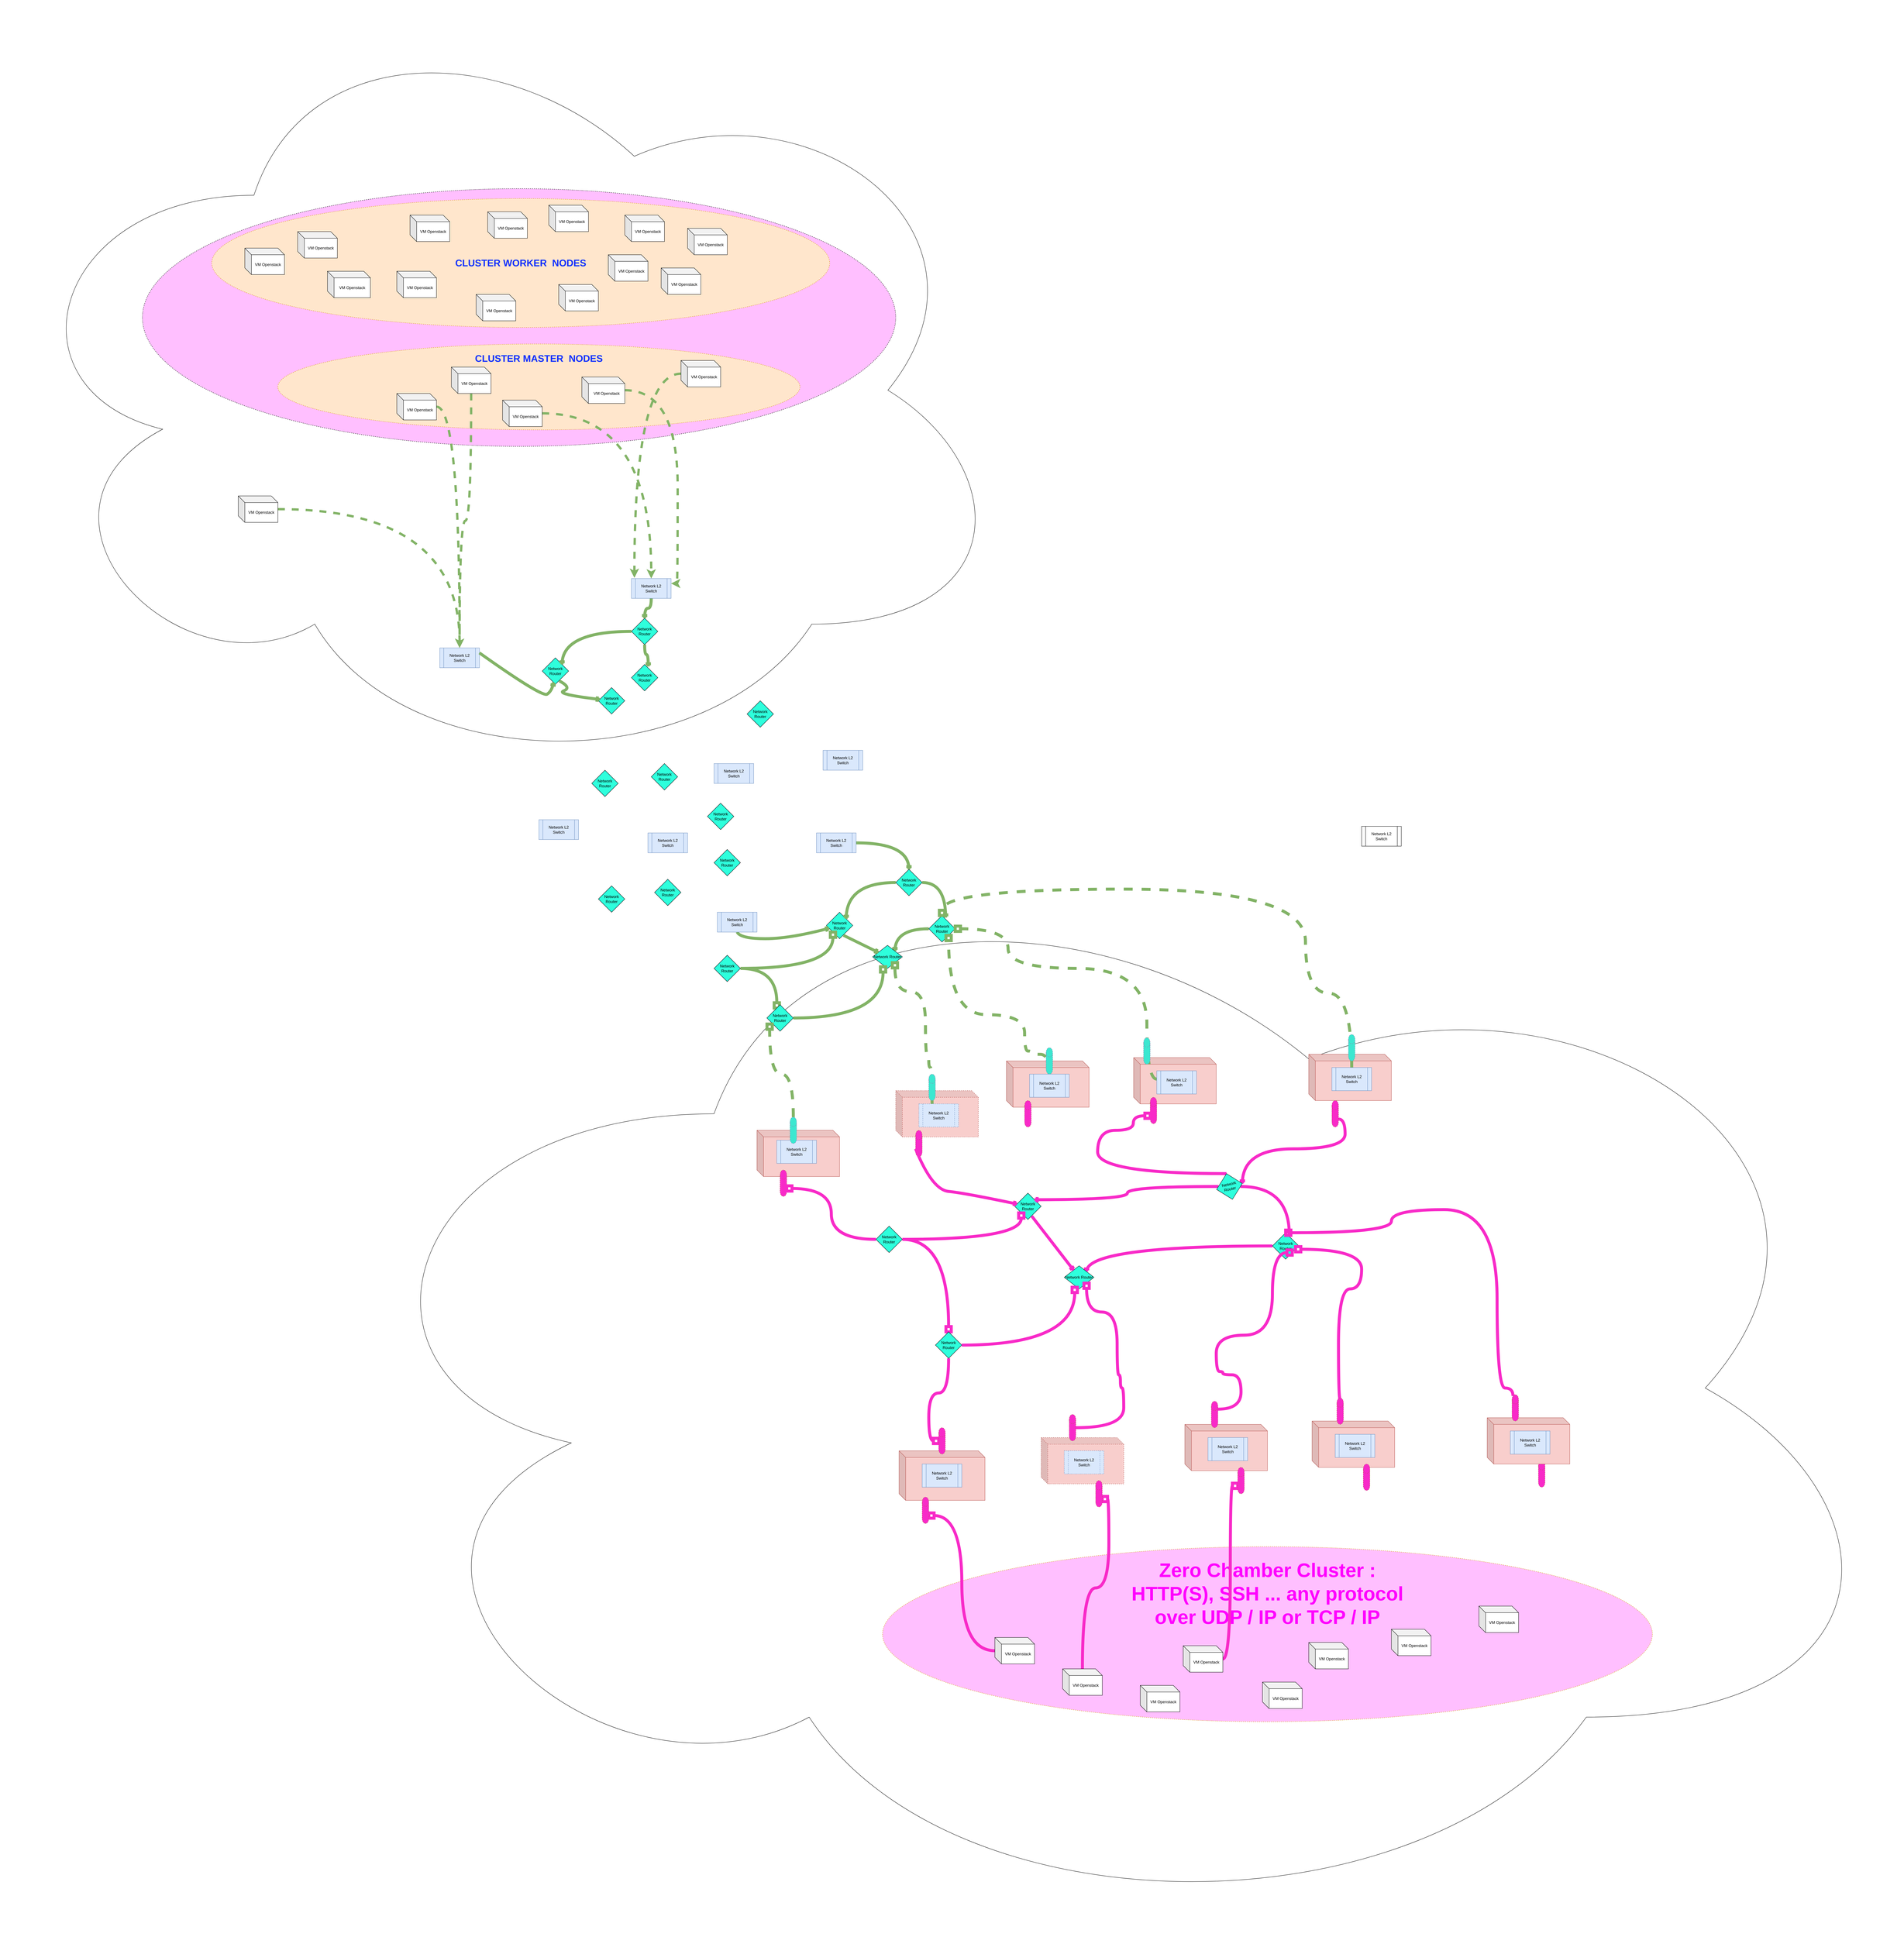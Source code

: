 <mxfile version="13.1.2" type="device"><diagram id="EnBL932CnsGaftxKT65T" name="Page-1"><mxGraphModel dx="7960" dy="5905" grid="1" gridSize="10" guides="1" tooltips="1" connect="1" arrows="1" fold="1" page="1" pageScale="1" pageWidth="850" pageHeight="1100" math="0" shadow="0"><root><mxCell id="0"/><mxCell id="1" parent="0"/><mxCell id="9paLcHfyfoXNpLuFgrcN-7" value="" style="ellipse;shape=cloud;whiteSpace=wrap;html=1;" vertex="1" parent="1"><mxGeometry x="-760" y="-1890" width="3070" height="2360" as="geometry"/></mxCell><mxCell id="9paLcHfyfoXNpLuFgrcN-282" value="" style="ellipse;whiteSpace=wrap;html=1;dashed=1;fillColor=#FFBFFF;" vertex="1" parent="1"><mxGeometry x="-330" y="-1320" width="2280" height="780" as="geometry"/></mxCell><mxCell id="9paLcHfyfoXNpLuFgrcN-287" value="&lt;div&gt;&lt;font color=&quot;#0F2FFF&quot;&gt;&lt;b&gt;&lt;font style=&quot;font-size: 29px&quot;&gt;CLUSTER WORKER&amp;nbsp; NODES&lt;br&gt;&lt;/font&gt;&lt;/b&gt;&lt;/font&gt;&lt;/div&gt;" style="ellipse;whiteSpace=wrap;html=1;dashed=1;fillColor=#ffe6cc;strokeColor=#d79b00;" vertex="1" parent="1"><mxGeometry x="-120" y="-1290" width="1870" height="390" as="geometry"/></mxCell><mxCell id="9paLcHfyfoXNpLuFgrcN-286" value="&lt;div&gt;&lt;font color=&quot;#0F2FFF&quot;&gt;&lt;b&gt;&lt;font style=&quot;font-size: 29px&quot;&gt;CLUSTER MASTER&amp;nbsp; NODES&lt;br&gt;&lt;/font&gt;&lt;/b&gt;&lt;/font&gt;&lt;/div&gt;&lt;div&gt;&lt;font color=&quot;#0F2FFF&quot;&gt;&lt;b&gt;&lt;br&gt;&lt;/b&gt;&lt;/font&gt;&lt;/div&gt;&lt;div&gt;&lt;font color=&quot;#0F2FFF&quot;&gt;&lt;b&gt;&lt;br&gt;&lt;/b&gt;&lt;/font&gt;&lt;/div&gt;&lt;div&gt;&lt;font color=&quot;#0F2FFF&quot;&gt;&lt;b&gt;&lt;br&gt;&lt;/b&gt;&lt;/font&gt;&lt;/div&gt;&lt;div&gt;&lt;font color=&quot;#0F2FFF&quot;&gt;&lt;b&gt;&lt;br&gt;&lt;/b&gt;&lt;/font&gt;&lt;/div&gt;&lt;div&gt;&lt;font color=&quot;#0F2FFF&quot;&gt;&lt;b&gt;&lt;br&gt;&lt;/b&gt;&lt;/font&gt;&lt;/div&gt;&lt;div&gt;&lt;font color=&quot;#0F2FFF&quot;&gt;&lt;b&gt;&lt;br&gt;&lt;/b&gt;&lt;/font&gt;&lt;/div&gt;&lt;div&gt;&lt;font color=&quot;#0F2FFF&quot;&gt;&lt;b&gt;&lt;br&gt;&lt;/b&gt;&lt;/font&gt;&lt;/div&gt;&lt;div&gt;&lt;font color=&quot;#0F2FFF&quot;&gt;&lt;b&gt;&lt;br&gt;&lt;/b&gt;&lt;/font&gt;&lt;/div&gt;&lt;div&gt;&lt;font color=&quot;#0F2FFF&quot;&gt;&lt;b&gt;&lt;br&gt;&lt;/b&gt;&lt;/font&gt;&lt;/div&gt;&lt;div&gt;&lt;font color=&quot;#0F2FFF&quot;&gt;&lt;b&gt;&lt;br&gt;&lt;/b&gt;&lt;/font&gt;&lt;/div&gt;&lt;div&gt;&lt;font color=&quot;#0F2FFF&quot;&gt;&lt;b&gt;&lt;br&gt;&lt;/b&gt;&lt;/font&gt;&lt;/div&gt;&lt;font color=&quot;#0F2FFF&quot;&gt;&lt;b&gt;&lt;br&gt;&lt;/b&gt;&lt;/font&gt;" style="ellipse;whiteSpace=wrap;html=1;dashed=1;fillColor=#ffe6cc;strokeColor=#d79b00;" vertex="1" parent="1"><mxGeometry x="80" y="-850" width="1580" height="260" as="geometry"/></mxCell><mxCell id="9paLcHfyfoXNpLuFgrcN-79" value="" style="ellipse;shape=cloud;whiteSpace=wrap;html=1;" vertex="1" parent="1"><mxGeometry x="200" y="650" width="4800" height="3320" as="geometry"/></mxCell><mxCell id="9paLcHfyfoXNpLuFgrcN-156" value="&lt;h1 style=&quot;font-size: 59px&quot;&gt;&lt;font style=&quot;font-size: 59px&quot; color=&quot;#FF00FF&quot;&gt;&lt;font style=&quot;font-size: 59px&quot;&gt;Zero Chamber Cluster : &lt;br&gt;HTTP(S), SSH ... any protocol &lt;br&gt;over UDP / IP or TCP / IP&lt;br&gt;&lt;/font&gt;&lt;/font&gt;&lt;/h1&gt;&lt;div&gt;&lt;font color=&quot;#FF00FF&quot;&gt;&lt;br&gt;&lt;/font&gt;&lt;/div&gt;&lt;div&gt;&lt;font color=&quot;#FF00FF&quot;&gt;&lt;br&gt;&lt;/font&gt;&lt;/div&gt;&lt;div&gt;&lt;font color=&quot;#FF00FF&quot;&gt;&lt;br&gt;&lt;/font&gt;&lt;/div&gt;&lt;div&gt;&lt;font color=&quot;#FF00FF&quot;&gt;&lt;br&gt;&lt;/font&gt;&lt;/div&gt;&lt;div&gt;&lt;font color=&quot;#FF00FF&quot;&gt;&lt;br&gt;&lt;/font&gt;&lt;/div&gt;&lt;div&gt;&lt;font color=&quot;#FF00FF&quot;&gt;&lt;br&gt;&lt;/font&gt;&lt;/div&gt;&lt;div&gt;&lt;font color=&quot;#FF00FF&quot;&gt;&lt;br&gt;&lt;/font&gt;&lt;/div&gt;&lt;div&gt;&lt;font color=&quot;#FF00FF&quot;&gt;&lt;br&gt;&lt;/font&gt;&lt;/div&gt;&lt;div&gt;&lt;font color=&quot;#FF00FF&quot;&gt;&lt;br&gt;&lt;/font&gt;&lt;/div&gt;&lt;div&gt;&lt;font color=&quot;#FF00FF&quot;&gt;&lt;br&gt;&lt;/font&gt;&lt;/div&gt;&lt;div&gt;&lt;font color=&quot;#FF00FF&quot;&gt;&lt;br&gt;&lt;/font&gt;&lt;/div&gt;&lt;div&gt;&lt;font color=&quot;#FF00FF&quot;&gt;&lt;br&gt;&lt;/font&gt;&lt;/div&gt;&lt;div&gt;&lt;font color=&quot;#FF00FF&quot;&gt;&lt;br&gt;&lt;/font&gt;&lt;/div&gt;&lt;div&gt;&lt;font color=&quot;#FF00FF&quot;&gt;&lt;br&gt;&lt;/font&gt;&lt;/div&gt;&lt;div&gt;&lt;font color=&quot;#FF00FF&quot;&gt;&lt;br&gt;&lt;/font&gt;&lt;/div&gt;&lt;div&gt;&lt;font color=&quot;#FF00FF&quot;&gt;&lt;br&gt;&lt;/font&gt;&lt;/div&gt;&lt;div&gt;&lt;font color=&quot;#FF00FF&quot;&gt;&lt;br&gt;&lt;/font&gt;&lt;/div&gt;" style="ellipse;whiteSpace=wrap;html=1;dashed=1;fillColor=#FFBFFF;strokeColor=#d79b00;" vertex="1" parent="1"><mxGeometry x="1910" y="2790" width="2330" height="530" as="geometry"/></mxCell><mxCell id="9paLcHfyfoXNpLuFgrcN-110" value="VM Openstack" style="shape=cube;whiteSpace=wrap;html=1;boundedLbl=1;backgroundOutline=1;darkOpacity=0.05;darkOpacity2=0.1;fillColor=#f8cecc;strokeColor=#b85450;" vertex="1" parent="1"><mxGeometry x="2670" y="1310" width="250" height="140" as="geometry"/></mxCell><mxCell id="9paLcHfyfoXNpLuFgrcN-15" style="edgeStyle=orthogonalEdgeStyle;rounded=0;orthogonalLoop=1;jettySize=auto;html=1;curved=1;fillColor=#d5e8d4;strokeColor=#82b366;strokeWidth=7;dashed=1;" edge="1" parent="1" source="9paLcHfyfoXNpLuFgrcN-1" target="9paLcHfyfoXNpLuFgrcN-14"><mxGeometry relative="1" as="geometry"/></mxCell><mxCell id="9paLcHfyfoXNpLuFgrcN-1" value="VM Openstack" style="shape=cube;whiteSpace=wrap;html=1;boundedLbl=1;backgroundOutline=1;darkOpacity=0.05;darkOpacity2=0.1;" vertex="1" parent="1"><mxGeometry x="760" y="-680" width="120" height="80" as="geometry"/></mxCell><mxCell id="9paLcHfyfoXNpLuFgrcN-17" style="edgeStyle=orthogonalEdgeStyle;rounded=0;orthogonalLoop=1;jettySize=auto;html=1;entryX=1;entryY=0.25;entryDx=0;entryDy=0;curved=1;fillColor=#d5e8d4;strokeColor=#82b366;strokeWidth=7;dashed=1;" edge="1" parent="1" source="9paLcHfyfoXNpLuFgrcN-2" target="9paLcHfyfoXNpLuFgrcN-14"><mxGeometry relative="1" as="geometry"/></mxCell><mxCell id="9paLcHfyfoXNpLuFgrcN-2" value="VM Openstack" style="shape=cube;whiteSpace=wrap;html=1;boundedLbl=1;backgroundOutline=1;darkOpacity=0.05;darkOpacity2=0.1;" vertex="1" parent="1"><mxGeometry x="1000" y="-750" width="130" height="80" as="geometry"/></mxCell><mxCell id="9paLcHfyfoXNpLuFgrcN-12" style="edgeStyle=orthogonalEdgeStyle;rounded=0;orthogonalLoop=1;jettySize=auto;html=1;curved=1;fillColor=#d5e8d4;strokeColor=#82b366;strokeWidth=7;dashed=1;" edge="1" parent="1" source="9paLcHfyfoXNpLuFgrcN-3" target="9paLcHfyfoXNpLuFgrcN-11"><mxGeometry relative="1" as="geometry"/></mxCell><mxCell id="9paLcHfyfoXNpLuFgrcN-3" value="VM Openstack" style="shape=cube;whiteSpace=wrap;html=1;boundedLbl=1;backgroundOutline=1;darkOpacity=0.05;darkOpacity2=0.1;" vertex="1" parent="1"><mxGeometry x="605" y="-780" width="120" height="80" as="geometry"/></mxCell><mxCell id="9paLcHfyfoXNpLuFgrcN-10" style="edgeStyle=orthogonalEdgeStyle;rounded=0;orthogonalLoop=1;jettySize=auto;html=1;curved=1;fillColor=#d5e8d4;strokeColor=#82b366;strokeWidth=7;dashed=1;" edge="1" parent="1" source="9paLcHfyfoXNpLuFgrcN-4" target="9paLcHfyfoXNpLuFgrcN-11"><mxGeometry relative="1" as="geometry"><mxPoint x="680" y="210" as="targetPoint"/></mxGeometry></mxCell><mxCell id="9paLcHfyfoXNpLuFgrcN-4" value="VM Openstack" style="shape=cube;whiteSpace=wrap;html=1;boundedLbl=1;backgroundOutline=1;darkOpacity=0.05;darkOpacity2=0.1;" vertex="1" parent="1"><mxGeometry x="-40" y="-390" width="120" height="80" as="geometry"/></mxCell><mxCell id="9paLcHfyfoXNpLuFgrcN-13" style="edgeStyle=orthogonalEdgeStyle;rounded=0;orthogonalLoop=1;jettySize=auto;html=1;curved=1;fillColor=#d5e8d4;strokeColor=#82b366;strokeWidth=7;dashed=1;" edge="1" parent="1" source="9paLcHfyfoXNpLuFgrcN-5" target="9paLcHfyfoXNpLuFgrcN-11"><mxGeometry relative="1" as="geometry"><mxPoint x="730" y="160" as="targetPoint"/></mxGeometry></mxCell><mxCell id="9paLcHfyfoXNpLuFgrcN-5" value="VM Openstack" style="shape=cube;whiteSpace=wrap;html=1;boundedLbl=1;backgroundOutline=1;darkOpacity=0.05;darkOpacity2=0.1;" vertex="1" parent="1"><mxGeometry x="440" y="-700" width="120" height="80" as="geometry"/></mxCell><mxCell id="9paLcHfyfoXNpLuFgrcN-16" style="edgeStyle=orthogonalEdgeStyle;rounded=0;orthogonalLoop=1;jettySize=auto;html=1;entryX=0.075;entryY=-0.033;entryDx=0;entryDy=0;entryPerimeter=0;curved=1;fillColor=#d5e8d4;strokeColor=#82b366;strokeWidth=7;dashed=1;" edge="1" parent="1" source="9paLcHfyfoXNpLuFgrcN-6" target="9paLcHfyfoXNpLuFgrcN-14"><mxGeometry relative="1" as="geometry"/></mxCell><mxCell id="9paLcHfyfoXNpLuFgrcN-6" value="VM Openstack" style="shape=cube;whiteSpace=wrap;html=1;boundedLbl=1;backgroundOutline=1;darkOpacity=0.05;darkOpacity2=0.1;" vertex="1" parent="1"><mxGeometry x="1300" y="-800" width="120" height="80" as="geometry"/></mxCell><mxCell id="9paLcHfyfoXNpLuFgrcN-11" value="Network L2 Switch" style="shape=process;whiteSpace=wrap;html=1;backgroundOutline=1;fillColor=#dae8fc;strokeColor=#6c8ebf;" vertex="1" parent="1"><mxGeometry x="570" y="70" width="120" height="60" as="geometry"/></mxCell><mxCell id="9paLcHfyfoXNpLuFgrcN-26" style="edgeStyle=orthogonalEdgeStyle;rounded=0;orthogonalLoop=1;jettySize=auto;html=1;curved=1;fillColor=#d5e8d4;strokeColor=#82b366;strokeWidth=9;endArrow=ERone;endFill=0;" edge="1" parent="1" source="9paLcHfyfoXNpLuFgrcN-14" target="9paLcHfyfoXNpLuFgrcN-19"><mxGeometry relative="1" as="geometry"/></mxCell><mxCell id="9paLcHfyfoXNpLuFgrcN-14" value="Network L2 Switch" style="shape=process;whiteSpace=wrap;html=1;backgroundOutline=1;fillColor=#dae8fc;strokeColor=#6c8ebf;" vertex="1" parent="1"><mxGeometry x="1150" y="-140" width="120" height="60" as="geometry"/></mxCell><mxCell id="9paLcHfyfoXNpLuFgrcN-25" style="edgeStyle=orthogonalEdgeStyle;rounded=0;orthogonalLoop=1;jettySize=auto;html=1;entryX=0.125;entryY=0.413;entryDx=0;entryDy=0;entryPerimeter=0;curved=1;fillColor=#d5e8d4;strokeColor=none;strokeWidth=9;" edge="1" parent="1" source="9paLcHfyfoXNpLuFgrcN-18" target="9paLcHfyfoXNpLuFgrcN-20"><mxGeometry relative="1" as="geometry"/></mxCell><mxCell id="9paLcHfyfoXNpLuFgrcN-18" value="Network Router" style="rhombus;whiteSpace=wrap;html=1;fillColor=#2EFFDC;" vertex="1" parent="1"><mxGeometry x="880" y="100" width="80" height="80" as="geometry"/></mxCell><mxCell id="9paLcHfyfoXNpLuFgrcN-23" style="edgeStyle=orthogonalEdgeStyle;rounded=0;orthogonalLoop=1;jettySize=auto;html=1;entryX=1;entryY=0;entryDx=0;entryDy=0;curved=1;fillColor=#d5e8d4;strokeColor=#82b366;strokeWidth=9;endArrow=ERone;endFill=0;" edge="1" parent="1" source="9paLcHfyfoXNpLuFgrcN-19" target="9paLcHfyfoXNpLuFgrcN-18"><mxGeometry relative="1" as="geometry"/></mxCell><mxCell id="9paLcHfyfoXNpLuFgrcN-24" style="edgeStyle=orthogonalEdgeStyle;rounded=0;orthogonalLoop=1;jettySize=auto;html=1;entryX=0.638;entryY=0.075;entryDx=0;entryDy=0;entryPerimeter=0;curved=1;fillColor=#d5e8d4;strokeColor=#82b366;strokeWidth=9;endArrow=ERone;endFill=0;" edge="1" parent="1" source="9paLcHfyfoXNpLuFgrcN-19" target="9paLcHfyfoXNpLuFgrcN-20"><mxGeometry relative="1" as="geometry"/></mxCell><mxCell id="9paLcHfyfoXNpLuFgrcN-19" value="Network Router" style="rhombus;whiteSpace=wrap;html=1;fillColor=#2EFFDC;" vertex="1" parent="1"><mxGeometry x="1150" y="-20" width="80" height="80" as="geometry"/></mxCell><mxCell id="9paLcHfyfoXNpLuFgrcN-20" value="Network Router" style="rhombus;whiteSpace=wrap;html=1;fillColor=#2EFFDC;" vertex="1" parent="1"><mxGeometry x="1150" y="120" width="80" height="80" as="geometry"/></mxCell><mxCell id="9paLcHfyfoXNpLuFgrcN-21" value="Network Router" style="rhombus;whiteSpace=wrap;html=1;fillColor=#2EFFDC;" vertex="1" parent="1"><mxGeometry x="1050" y="190" width="80" height="80" as="geometry"/></mxCell><mxCell id="9paLcHfyfoXNpLuFgrcN-22" value="" style="curved=1;endArrow=ERone;html=1;exitX=1;exitY=0.25;exitDx=0;exitDy=0;fillColor=#d5e8d4;strokeColor=#82b366;strokeWidth=9;endFill=0;" edge="1" parent="1" source="9paLcHfyfoXNpLuFgrcN-11" target="9paLcHfyfoXNpLuFgrcN-18"><mxGeometry width="50" height="50" relative="1" as="geometry"><mxPoint x="580" y="80" as="sourcePoint"/><mxPoint x="630" y="30" as="targetPoint"/><Array as="points"><mxPoint x="880" y="220"/><mxPoint x="910" y="200"/></Array></mxGeometry></mxCell><mxCell id="9paLcHfyfoXNpLuFgrcN-28" value="Network Router" style="rhombus;whiteSpace=wrap;html=1;fillColor=#2EFFDC;" vertex="1" parent="1"><mxGeometry x="1500" y="230" width="80" height="80" as="geometry"/></mxCell><mxCell id="9paLcHfyfoXNpLuFgrcN-29" value="Network Router" style="rhombus;whiteSpace=wrap;html=1;fillColor=#2EFFDC;" vertex="1" parent="1"><mxGeometry x="1030" y="440" width="80" height="80" as="geometry"/></mxCell><mxCell id="9paLcHfyfoXNpLuFgrcN-30" value="Network Router" style="rhombus;whiteSpace=wrap;html=1;fillColor=#2EFFDC;" vertex="1" parent="1"><mxGeometry x="1220" y="770" width="80" height="80" as="geometry"/></mxCell><mxCell id="9paLcHfyfoXNpLuFgrcN-31" value="" style="curved=1;endArrow=ERone;html=1;exitX=0.646;exitY=0.872;exitDx=0;exitDy=0;fillColor=#d5e8d4;strokeColor=#82b366;strokeWidth=9;endFill=0;exitPerimeter=0;" edge="1" parent="1" source="9paLcHfyfoXNpLuFgrcN-18" target="9paLcHfyfoXNpLuFgrcN-21"><mxGeometry width="50" height="50" relative="1" as="geometry"><mxPoint x="840" y="195" as="sourcePoint"/><mxPoint x="924.286" y="184.286" as="targetPoint"/><Array as="points"><mxPoint x="970" y="190"/><mxPoint x="920" y="210"/></Array></mxGeometry></mxCell><mxCell id="9paLcHfyfoXNpLuFgrcN-32" style="edgeStyle=orthogonalEdgeStyle;rounded=0;orthogonalLoop=1;jettySize=auto;html=1;curved=1;fillColor=#d5e8d4;strokeColor=#82b366;strokeWidth=9;endArrow=ERone;endFill=0;" edge="1" parent="1" target="9paLcHfyfoXNpLuFgrcN-37" source="9paLcHfyfoXNpLuFgrcN-54"><mxGeometry relative="1" as="geometry"><mxPoint x="949.941" y="290" as="sourcePoint"/></mxGeometry></mxCell><mxCell id="9paLcHfyfoXNpLuFgrcN-33" style="edgeStyle=orthogonalEdgeStyle;rounded=0;orthogonalLoop=1;jettySize=auto;html=1;entryX=0.125;entryY=0.413;entryDx=0;entryDy=0;entryPerimeter=0;curved=1;fillColor=#d5e8d4;strokeColor=none;strokeWidth=9;" edge="1" parent="1" source="9paLcHfyfoXNpLuFgrcN-34" target="9paLcHfyfoXNpLuFgrcN-38"><mxGeometry relative="1" as="geometry"/></mxCell><mxCell id="9paLcHfyfoXNpLuFgrcN-34" value="Network Router" style="rhombus;whiteSpace=wrap;html=1;fillColor=#2EFFDC;" vertex="1" parent="1"><mxGeometry x="1740" y="870" width="80" height="80" as="geometry"/></mxCell><mxCell id="9paLcHfyfoXNpLuFgrcN-35" style="edgeStyle=orthogonalEdgeStyle;rounded=0;orthogonalLoop=1;jettySize=auto;html=1;entryX=1;entryY=0;entryDx=0;entryDy=0;curved=1;fillColor=#d5e8d4;strokeColor=#82b366;strokeWidth=9;endArrow=ERone;endFill=0;" edge="1" parent="1" source="9paLcHfyfoXNpLuFgrcN-37" target="9paLcHfyfoXNpLuFgrcN-34"><mxGeometry relative="1" as="geometry"/></mxCell><mxCell id="9paLcHfyfoXNpLuFgrcN-36" style="edgeStyle=orthogonalEdgeStyle;rounded=0;orthogonalLoop=1;jettySize=auto;html=1;entryX=0.638;entryY=0.075;entryDx=0;entryDy=0;entryPerimeter=0;curved=1;fillColor=#d5e8d4;strokeColor=#82b366;strokeWidth=9;endArrow=ERone;endFill=0;" edge="1" parent="1" source="9paLcHfyfoXNpLuFgrcN-37" target="9paLcHfyfoXNpLuFgrcN-38"><mxGeometry relative="1" as="geometry"/></mxCell><mxCell id="9paLcHfyfoXNpLuFgrcN-37" value="Network Router" style="rhombus;whiteSpace=wrap;html=1;fillColor=#2EFFDC;" vertex="1" parent="1"><mxGeometry x="1950" y="740" width="80" height="80" as="geometry"/></mxCell><mxCell id="9paLcHfyfoXNpLuFgrcN-94" style="edgeStyle=orthogonalEdgeStyle;curved=1;rounded=0;orthogonalLoop=1;jettySize=auto;html=1;entryX=1;entryY=0;entryDx=0;entryDy=0;endArrow=ERone;endFill=0;strokeWidth=9;fillColor=#d5e8d4;strokeColor=#82b366;" edge="1" parent="1" source="9paLcHfyfoXNpLuFgrcN-38" target="9paLcHfyfoXNpLuFgrcN-66"><mxGeometry relative="1" as="geometry"/></mxCell><mxCell id="9paLcHfyfoXNpLuFgrcN-38" value="Network Router" style="rhombus;whiteSpace=wrap;html=1;fillColor=#2EFFDC;" vertex="1" parent="1"><mxGeometry x="2050" y="880" width="80" height="80" as="geometry"/></mxCell><mxCell id="9paLcHfyfoXNpLuFgrcN-39" value="Network Router" style="rhombus;whiteSpace=wrap;html=1;fillColor=#2EFFDC;" vertex="1" parent="1"><mxGeometry x="1050" y="790" width="80" height="80" as="geometry"/></mxCell><mxCell id="9paLcHfyfoXNpLuFgrcN-40" value="" style="curved=1;endArrow=ERone;html=1;exitX=0.5;exitY=1;exitDx=0;exitDy=0;fillColor=#d5e8d4;strokeColor=#82b366;strokeWidth=9;endFill=0;" edge="1" parent="1" target="9paLcHfyfoXNpLuFgrcN-34" source="9paLcHfyfoXNpLuFgrcN-53"><mxGeometry width="50" height="50" relative="1" as="geometry"><mxPoint x="660" y="545" as="sourcePoint"/><mxPoint x="460" y="390" as="targetPoint"/><Array as="points"><mxPoint x="1480" y="950"/><mxPoint x="1630" y="950"/></Array></mxGeometry></mxCell><mxCell id="9paLcHfyfoXNpLuFgrcN-53" value="Network L2 Switch" style="shape=process;whiteSpace=wrap;html=1;backgroundOutline=1;fillColor=#dae8fc;strokeColor=#6c8ebf;" vertex="1" parent="1"><mxGeometry x="1410" y="870" width="120" height="60" as="geometry"/></mxCell><mxCell id="9paLcHfyfoXNpLuFgrcN-54" value="Network L2 Switch" style="shape=process;whiteSpace=wrap;html=1;backgroundOutline=1;fillColor=#dae8fc;strokeColor=#6c8ebf;" vertex="1" parent="1"><mxGeometry x="1710" y="630" width="120" height="60" as="geometry"/></mxCell><mxCell id="9paLcHfyfoXNpLuFgrcN-56" value="Network Router" style="rhombus;whiteSpace=wrap;html=1;fillColor=#2EFFDC;" vertex="1" parent="1"><mxGeometry x="1210" y="420" width="80" height="80" as="geometry"/></mxCell><mxCell id="9paLcHfyfoXNpLuFgrcN-57" value="Network Router" style="rhombus;whiteSpace=wrap;html=1;fillColor=#2EFFDC;" vertex="1" parent="1"><mxGeometry x="1400" y="680" width="80" height="80" as="geometry"/></mxCell><mxCell id="9paLcHfyfoXNpLuFgrcN-58" value="Network Router" style="rhombus;whiteSpace=wrap;html=1;fillColor=#2EFFDC;" vertex="1" parent="1"><mxGeometry x="1380" y="540" width="80" height="80" as="geometry"/></mxCell><mxCell id="9paLcHfyfoXNpLuFgrcN-68" value="Network L2 Switch" style="shape=process;whiteSpace=wrap;html=1;backgroundOutline=1;fillColor=#dae8fc;strokeColor=#6c8ebf;" vertex="1" parent="1"><mxGeometry x="1200" y="630" width="120" height="60" as="geometry"/></mxCell><mxCell id="9paLcHfyfoXNpLuFgrcN-69" value="Network L2 Switch" style="shape=process;whiteSpace=wrap;html=1;backgroundOutline=1;fillColor=#dae8fc;strokeColor=#6c8ebf;" vertex="1" parent="1"><mxGeometry x="1400" y="420" width="120" height="60" as="geometry"/></mxCell><mxCell id="9paLcHfyfoXNpLuFgrcN-70" value="Network L2 Switch" style="shape=process;whiteSpace=wrap;html=1;backgroundOutline=1;fillColor=#dae8fc;strokeColor=#6c8ebf;" vertex="1" parent="1"><mxGeometry x="870" y="590" width="120" height="60" as="geometry"/></mxCell><mxCell id="9paLcHfyfoXNpLuFgrcN-71" value="Network L2 Switch" style="shape=process;whiteSpace=wrap;html=1;backgroundOutline=1;fillColor=#dae8fc;strokeColor=#6c8ebf;" vertex="1" parent="1"><mxGeometry x="1730" y="380" width="120" height="60" as="geometry"/></mxCell><mxCell id="9paLcHfyfoXNpLuFgrcN-80" value="VM Openstack" style="shape=cube;whiteSpace=wrap;html=1;boundedLbl=1;backgroundOutline=1;darkOpacity=0.05;darkOpacity2=0.1;" vertex="1" parent="1"><mxGeometry x="3450" y="3040" width="120" height="80" as="geometry"/></mxCell><mxCell id="9paLcHfyfoXNpLuFgrcN-81" value="VM Openstack" style="shape=cube;whiteSpace=wrap;html=1;boundedLbl=1;backgroundOutline=1;darkOpacity=0.05;darkOpacity2=0.1;" vertex="1" parent="1"><mxGeometry x="-20" y="-1140" width="120" height="80" as="geometry"/></mxCell><mxCell id="9paLcHfyfoXNpLuFgrcN-82" value="VM Openstack" style="shape=cube;whiteSpace=wrap;html=1;boundedLbl=1;backgroundOutline=1;darkOpacity=0.05;darkOpacity2=0.1;" vertex="1" parent="1"><mxGeometry x="3715" y="2970" width="120" height="80" as="geometry"/></mxCell><mxCell id="9paLcHfyfoXNpLuFgrcN-83" value="VM Openstack" style="shape=cube;whiteSpace=wrap;html=1;boundedLbl=1;backgroundOutline=1;darkOpacity=0.05;darkOpacity2=0.1;" vertex="1" parent="1"><mxGeometry x="3200" y="3080" width="120" height="80" as="geometry"/></mxCell><mxCell id="9paLcHfyfoXNpLuFgrcN-84" value="VM Openstack" style="shape=cube;whiteSpace=wrap;html=1;boundedLbl=1;backgroundOutline=1;darkOpacity=0.05;darkOpacity2=0.1;" vertex="1" parent="1"><mxGeometry x="3060" y="3200" width="120" height="80" as="geometry"/></mxCell><mxCell id="9paLcHfyfoXNpLuFgrcN-256" style="edgeStyle=orthogonalEdgeStyle;curved=1;rounded=0;orthogonalLoop=1;jettySize=auto;html=1;entryX=0;entryY=0.7;entryDx=0;entryDy=0;endArrow=box;endFill=0;strokeColor=#F82AC8;strokeWidth=9;" edge="1" parent="1" source="9paLcHfyfoXNpLuFgrcN-85" target="9paLcHfyfoXNpLuFgrcN-234"><mxGeometry relative="1" as="geometry"/></mxCell><mxCell id="9paLcHfyfoXNpLuFgrcN-85" value="VM Openstack" style="shape=cube;whiteSpace=wrap;html=1;boundedLbl=1;backgroundOutline=1;darkOpacity=0.05;darkOpacity2=0.1;" vertex="1" parent="1"><mxGeometry x="2820" y="3090" width="120" height="80" as="geometry"/></mxCell><mxCell id="9paLcHfyfoXNpLuFgrcN-255" style="edgeStyle=orthogonalEdgeStyle;curved=1;rounded=0;orthogonalLoop=1;jettySize=auto;html=1;entryX=1;entryY=0.7;entryDx=0;entryDy=0;endArrow=box;endFill=0;strokeColor=#F82AC8;strokeWidth=9;" edge="1" parent="1" source="9paLcHfyfoXNpLuFgrcN-127" target="9paLcHfyfoXNpLuFgrcN-235"><mxGeometry relative="1" as="geometry"/></mxCell><mxCell id="9paLcHfyfoXNpLuFgrcN-127" value="VM Openstack" style="shape=cube;whiteSpace=wrap;html=1;boundedLbl=1;backgroundOutline=1;darkOpacity=0.05;darkOpacity2=0.1;" vertex="1" parent="1"><mxGeometry x="2455" y="3160" width="120" height="80" as="geometry"/></mxCell><mxCell id="9paLcHfyfoXNpLuFgrcN-66" value="Network Router" style="rhombus;whiteSpace=wrap;html=1;fillColor=#2EFFDC;" vertex="1" parent="1"><mxGeometry x="1880" y="970" width="90" height="70" as="geometry"/></mxCell><mxCell id="9paLcHfyfoXNpLuFgrcN-90" value="" style="curved=1;endArrow=ERone;html=1;exitX=0.646;exitY=0.872;exitDx=0;exitDy=0;fillColor=#d5e8d4;strokeColor=#82b366;strokeWidth=9;endFill=0;exitPerimeter=0;" edge="1" parent="1" source="9paLcHfyfoXNpLuFgrcN-34" target="9paLcHfyfoXNpLuFgrcN-66"><mxGeometry width="50" height="50" relative="1" as="geometry"><mxPoint x="1791.68" y="939.76" as="sourcePoint"/><mxPoint x="1960" y="1110" as="targetPoint"/><Array as="points"/></mxGeometry></mxCell><mxCell id="9paLcHfyfoXNpLuFgrcN-98" value="VM Openstack" style="shape=cube;whiteSpace=wrap;html=1;boundedLbl=1;backgroundOutline=1;darkOpacity=0.05;darkOpacity2=0.1;" vertex="1" parent="1"><mxGeometry x="2690" y="3210" width="120" height="80" as="geometry"/></mxCell><mxCell id="9paLcHfyfoXNpLuFgrcN-254" style="edgeStyle=orthogonalEdgeStyle;curved=1;rounded=0;orthogonalLoop=1;jettySize=auto;html=1;entryX=1;entryY=0.7;entryDx=0;entryDy=0;endArrow=box;endFill=0;strokeColor=#F82AC8;strokeWidth=9;" edge="1" parent="1" source="9paLcHfyfoXNpLuFgrcN-99" target="9paLcHfyfoXNpLuFgrcN-232"><mxGeometry relative="1" as="geometry"/></mxCell><mxCell id="9paLcHfyfoXNpLuFgrcN-99" value="VM Openstack" style="shape=cube;whiteSpace=wrap;html=1;boundedLbl=1;backgroundOutline=1;darkOpacity=0.05;darkOpacity2=0.1;" vertex="1" parent="1"><mxGeometry x="2250" y="3065" width="120" height="80" as="geometry"/></mxCell><mxCell id="9paLcHfyfoXNpLuFgrcN-102" style="edgeStyle=orthogonalEdgeStyle;curved=1;rounded=0;orthogonalLoop=1;jettySize=auto;html=1;entryX=0;entryY=1;entryDx=0;entryDy=0;endArrow=box;endFill=0;strokeWidth=9;fillColor=#d5e8d4;strokeColor=#82b366;" edge="1" parent="1" source="9paLcHfyfoXNpLuFgrcN-100" target="9paLcHfyfoXNpLuFgrcN-34"><mxGeometry relative="1" as="geometry"/></mxCell><mxCell id="9paLcHfyfoXNpLuFgrcN-104" style="edgeStyle=orthogonalEdgeStyle;curved=1;rounded=0;orthogonalLoop=1;jettySize=auto;html=1;endArrow=box;endFill=0;strokeWidth=9;fillColor=#d5e8d4;strokeColor=#82b366;" edge="1" parent="1" source="9paLcHfyfoXNpLuFgrcN-100"><mxGeometry relative="1" as="geometry"><mxPoint x="1590" y="1160" as="targetPoint"/></mxGeometry></mxCell><mxCell id="9paLcHfyfoXNpLuFgrcN-100" value="Network Router" style="rhombus;whiteSpace=wrap;html=1;fillColor=#2EFFDC;" vertex="1" parent="1"><mxGeometry x="1400" y="1000" width="80" height="80" as="geometry"/></mxCell><mxCell id="9paLcHfyfoXNpLuFgrcN-103" style="edgeStyle=orthogonalEdgeStyle;curved=1;rounded=0;orthogonalLoop=1;jettySize=auto;html=1;entryX=0.352;entryY=0.929;entryDx=0;entryDy=0;entryPerimeter=0;endArrow=box;endFill=0;strokeWidth=9;fillColor=#d5e8d4;strokeColor=#82b366;" edge="1" parent="1" source="9paLcHfyfoXNpLuFgrcN-101" target="9paLcHfyfoXNpLuFgrcN-66"><mxGeometry relative="1" as="geometry"/></mxCell><mxCell id="9paLcHfyfoXNpLuFgrcN-101" value="Network Router" style="rhombus;whiteSpace=wrap;html=1;fillColor=#2EFFDC;" vertex="1" parent="1"><mxGeometry x="1560" y="1150" width="80" height="80" as="geometry"/></mxCell><mxCell id="9paLcHfyfoXNpLuFgrcN-108" value="Network L2 Switch" style="shape=process;whiteSpace=wrap;html=1;backgroundOutline=1;" vertex="1" parent="1"><mxGeometry x="3360" y="610" width="120" height="60" as="geometry"/></mxCell><mxCell id="9paLcHfyfoXNpLuFgrcN-112" style="edgeStyle=orthogonalEdgeStyle;curved=1;rounded=0;orthogonalLoop=1;jettySize=auto;html=1;endArrow=box;endFill=0;strokeWidth=9;fillColor=#d5e8d4;strokeColor=#82b366;dashed=1;" edge="1" parent="1" source="9paLcHfyfoXNpLuFgrcN-106" target="9paLcHfyfoXNpLuFgrcN-38"><mxGeometry relative="1" as="geometry"><Array as="points"><mxPoint x="2710" y="1375"/><mxPoint x="2710" y="1040"/><mxPoint x="2290" y="1040"/><mxPoint x="2290" y="920"/></Array></mxGeometry></mxCell><mxCell id="9paLcHfyfoXNpLuFgrcN-106" value="Network L2 Switch" style="shape=process;whiteSpace=wrap;html=1;backgroundOutline=1;fillColor=#dae8fc;strokeColor=#6c8ebf;" vertex="1" parent="1"><mxGeometry x="2740" y="1350" width="120" height="70" as="geometry"/></mxCell><mxCell id="9paLcHfyfoXNpLuFgrcN-113" value="VM Openstack" style="shape=cube;whiteSpace=wrap;html=1;boundedLbl=1;backgroundOutline=1;darkOpacity=0.05;darkOpacity2=0.1;fillColor=#f8cecc;strokeColor=#b85450;dashed=1;" vertex="1" parent="1"><mxGeometry x="1950" y="1410" width="250" height="140" as="geometry"/></mxCell><mxCell id="9paLcHfyfoXNpLuFgrcN-114" style="edgeStyle=orthogonalEdgeStyle;curved=1;rounded=0;orthogonalLoop=1;jettySize=auto;html=1;endArrow=box;endFill=0;strokeWidth=9;fillColor=#d5e8d4;strokeColor=#82b366;entryX=1;entryY=1;entryDx=0;entryDy=0;dashed=1;" edge="1" parent="1" source="9paLcHfyfoXNpLuFgrcN-115" target="9paLcHfyfoXNpLuFgrcN-66"><mxGeometry relative="1" as="geometry"><mxPoint x="1880" y="1110" as="targetPoint"/><Array as="points"><mxPoint x="2060" y="1340"/><mxPoint x="2050" y="1340"/><mxPoint x="2050" y="1300"/><mxPoint x="2040" y="1300"/><mxPoint x="2040" y="1110"/><mxPoint x="1948" y="1110"/></Array></mxGeometry></mxCell><mxCell id="9paLcHfyfoXNpLuFgrcN-115" value="Network L2 Switch" style="shape=process;whiteSpace=wrap;html=1;backgroundOutline=1;fillColor=#dae8fc;strokeColor=#6c8ebf;dashed=1;" vertex="1" parent="1"><mxGeometry x="2020" y="1450" width="120" height="70" as="geometry"/></mxCell><mxCell id="9paLcHfyfoXNpLuFgrcN-117" value="VM Openstack" style="shape=cube;whiteSpace=wrap;html=1;boundedLbl=1;backgroundOutline=1;darkOpacity=0.05;darkOpacity2=0.1;fillColor=#f8cecc;strokeColor=#b85450;" vertex="1" parent="1"><mxGeometry x="3200" y="1300" width="250" height="140" as="geometry"/></mxCell><mxCell id="9paLcHfyfoXNpLuFgrcN-118" style="edgeStyle=orthogonalEdgeStyle;curved=1;rounded=0;orthogonalLoop=1;jettySize=auto;html=1;endArrow=box;endFill=0;strokeWidth=9;fillColor=#d5e8d4;strokeColor=#82b366;dashed=1;entryX=0.5;entryY=0;entryDx=0;entryDy=0;" edge="1" parent="1" source="9paLcHfyfoXNpLuFgrcN-119" target="9paLcHfyfoXNpLuFgrcN-38"><mxGeometry relative="1" as="geometry"><mxPoint x="3030" y="550" as="targetPoint"/><Array as="points"><mxPoint x="3330" y="1115"/><mxPoint x="3190" y="1115"/><mxPoint x="3190" y="800"/><mxPoint x="2090" y="800"/></Array></mxGeometry></mxCell><mxCell id="9paLcHfyfoXNpLuFgrcN-119" value="Network L2 Switch" style="shape=process;whiteSpace=wrap;html=1;backgroundOutline=1;fillColor=#dae8fc;strokeColor=#6c8ebf;" vertex="1" parent="1"><mxGeometry x="3270" y="1340" width="120" height="70" as="geometry"/></mxCell><mxCell id="9paLcHfyfoXNpLuFgrcN-120" value="VM Openstack" style="shape=cube;whiteSpace=wrap;html=1;boundedLbl=1;backgroundOutline=1;darkOpacity=0.05;darkOpacity2=0.1;fillColor=#f8cecc;strokeColor=#b85450;" vertex="1" parent="1"><mxGeometry x="2285" y="1320" width="250" height="140" as="geometry"/></mxCell><mxCell id="9paLcHfyfoXNpLuFgrcN-121" style="edgeStyle=orthogonalEdgeStyle;curved=1;rounded=0;orthogonalLoop=1;jettySize=auto;html=1;endArrow=box;endFill=0;strokeWidth=9;fillColor=#d5e8d4;strokeColor=#82b366;dashed=1;entryX=1;entryY=1;entryDx=0;entryDy=0;" edge="1" parent="1" source="9paLcHfyfoXNpLuFgrcN-122" target="9paLcHfyfoXNpLuFgrcN-38"><mxGeometry relative="1" as="geometry"><mxPoint x="2770" y="1050" as="targetPoint"/><Array as="points"><mxPoint x="2415" y="1300"/><mxPoint x="2360" y="1300"/><mxPoint x="2360" y="1290"/><mxPoint x="2340" y="1290"/><mxPoint x="2340" y="1180"/><mxPoint x="2110" y="1180"/></Array></mxGeometry></mxCell><mxCell id="9paLcHfyfoXNpLuFgrcN-122" value="Network L2 Switch" style="shape=process;whiteSpace=wrap;html=1;backgroundOutline=1;fillColor=#dae8fc;strokeColor=#6c8ebf;" vertex="1" parent="1"><mxGeometry x="2355" y="1360" width="120" height="70" as="geometry"/></mxCell><mxCell id="9paLcHfyfoXNpLuFgrcN-123" value="VM Openstack" style="shape=cube;whiteSpace=wrap;html=1;boundedLbl=1;backgroundOutline=1;darkOpacity=0.05;darkOpacity2=0.1;fillColor=#f8cecc;strokeColor=#b85450;" vertex="1" parent="1"><mxGeometry x="1530" y="1530" width="250" height="140" as="geometry"/></mxCell><mxCell id="9paLcHfyfoXNpLuFgrcN-124" style="edgeStyle=orthogonalEdgeStyle;curved=1;rounded=0;orthogonalLoop=1;jettySize=auto;html=1;endArrow=box;endFill=0;strokeWidth=9;fillColor=#d5e8d4;strokeColor=#82b366;dashed=1;entryX=0.104;entryY=0.729;entryDx=0;entryDy=0;entryPerimeter=0;" edge="1" parent="1" source="9paLcHfyfoXNpLuFgrcN-132" target="9paLcHfyfoXNpLuFgrcN-101"><mxGeometry relative="1" as="geometry"><mxPoint x="1210" y="1080" as="targetPoint"/><Array as="points"/></mxGeometry></mxCell><mxCell id="9paLcHfyfoXNpLuFgrcN-125" value="Network L2 Switch" style="shape=process;whiteSpace=wrap;html=1;backgroundOutline=1;fillColor=#dae8fc;strokeColor=#6c8ebf;" vertex="1" parent="1"><mxGeometry x="1590" y="1560" width="120" height="70" as="geometry"/></mxCell><mxCell id="9paLcHfyfoXNpLuFgrcN-132" value="" style="shape=cylinder;whiteSpace=wrap;html=1;boundedLbl=1;backgroundOutline=1;dashed=1;fillColor=#3CE7D0;strokeColor=#9673a6;" vertex="1" parent="1"><mxGeometry x="1630" y="1490" width="20" height="80" as="geometry"/></mxCell><mxCell id="9paLcHfyfoXNpLuFgrcN-134" value="" style="shape=cylinder;whiteSpace=wrap;html=1;boundedLbl=1;backgroundOutline=1;dashed=1;fillColor=#F82AC8;strokeColor=#b85450;" vertex="1" parent="1"><mxGeometry x="1600" y="1650" width="20" height="80" as="geometry"/></mxCell><mxCell id="9paLcHfyfoXNpLuFgrcN-136" value="" style="shape=cylinder;whiteSpace=wrap;html=1;boundedLbl=1;backgroundOutline=1;dashed=1;fillColor=#F82AC8;strokeColor=#b85450;" vertex="1" parent="1"><mxGeometry x="2720" y="1430" width="20" height="80" as="geometry"/></mxCell><mxCell id="9paLcHfyfoXNpLuFgrcN-137" value="" style="shape=cylinder;whiteSpace=wrap;html=1;boundedLbl=1;backgroundOutline=1;dashed=1;fillColor=#F82AC8;strokeColor=#b85450;" vertex="1" parent="1"><mxGeometry x="2340" y="1440" width="20" height="80" as="geometry"/></mxCell><mxCell id="9paLcHfyfoXNpLuFgrcN-138" value="" style="shape=cylinder;whiteSpace=wrap;html=1;boundedLbl=1;backgroundOutline=1;dashed=1;fillColor=#F82AC8;strokeColor=#b85450;" vertex="1" parent="1"><mxGeometry x="2010" y="1530" width="20" height="80" as="geometry"/></mxCell><mxCell id="9paLcHfyfoXNpLuFgrcN-143" value="" style="shape=cylinder;whiteSpace=wrap;html=1;boundedLbl=1;backgroundOutline=1;dashed=1;fillColor=#F82AC8;strokeColor=#b85450;" vertex="1" parent="1"><mxGeometry x="3895" y="2530" width="20" height="80" as="geometry"/></mxCell><mxCell id="9paLcHfyfoXNpLuFgrcN-144" value="" style="shape=cylinder;whiteSpace=wrap;html=1;boundedLbl=1;backgroundOutline=1;dashed=1;fillColor=#3CE7D0;strokeColor=#9673a6;" vertex="1" parent="1"><mxGeometry x="2050" y="1360" width="20" height="80" as="geometry"/></mxCell><mxCell id="9paLcHfyfoXNpLuFgrcN-148" value="" style="shape=cylinder;whiteSpace=wrap;html=1;boundedLbl=1;backgroundOutline=1;dashed=1;fillColor=#3CE7D0;strokeColor=#9673a6;" vertex="1" parent="1"><mxGeometry x="2405" y="1280" width="20" height="80" as="geometry"/></mxCell><mxCell id="9paLcHfyfoXNpLuFgrcN-149" value="" style="shape=cylinder;whiteSpace=wrap;html=1;boundedLbl=1;backgroundOutline=1;dashed=1;fillColor=#3CE7D0;strokeColor=#9673a6;" vertex="1" parent="1"><mxGeometry x="2700" y="1250" width="20" height="80" as="geometry"/></mxCell><mxCell id="9paLcHfyfoXNpLuFgrcN-151" value="" style="shape=cylinder;whiteSpace=wrap;html=1;boundedLbl=1;backgroundOutline=1;dashed=1;fillColor=#3CE7D0;strokeColor=#9673a6;" vertex="1" parent="1"><mxGeometry x="3320" y="1240" width="20" height="80" as="geometry"/></mxCell><mxCell id="9paLcHfyfoXNpLuFgrcN-179" style="edgeStyle=orthogonalEdgeStyle;rounded=0;orthogonalLoop=1;jettySize=auto;html=1;curved=1;fillColor=#d5e8d4;strokeColor=#F82AC8;strokeWidth=9;endArrow=ERone;endFill=0;exitX=1;exitY=0.7;exitDx=0;exitDy=0;entryX=1;entryY=0.5;entryDx=0;entryDy=0;" edge="1" parent="1" target="9paLcHfyfoXNpLuFgrcN-183" source="9paLcHfyfoXNpLuFgrcN-236"><mxGeometry relative="1" as="geometry"><mxPoint x="2410" y="1630" as="sourcePoint"/></mxGeometry></mxCell><mxCell id="9paLcHfyfoXNpLuFgrcN-180" value="Network Router" style="rhombus;whiteSpace=wrap;html=1;fillColor=#2EFFDC;" vertex="1" parent="1"><mxGeometry x="2310" y="1720" width="80" height="80" as="geometry"/></mxCell><mxCell id="9paLcHfyfoXNpLuFgrcN-181" style="edgeStyle=orthogonalEdgeStyle;rounded=0;orthogonalLoop=1;jettySize=auto;html=1;entryX=1;entryY=0;entryDx=0;entryDy=0;curved=1;fillColor=#d5e8d4;strokeColor=#F82AC8;strokeWidth=9;endArrow=ERone;endFill=0;" edge="1" parent="1" source="9paLcHfyfoXNpLuFgrcN-183" target="9paLcHfyfoXNpLuFgrcN-180"><mxGeometry relative="1" as="geometry"/></mxCell><mxCell id="9paLcHfyfoXNpLuFgrcN-182" style="edgeStyle=orthogonalEdgeStyle;rounded=0;orthogonalLoop=1;jettySize=auto;html=1;entryX=0.638;entryY=0.075;entryDx=0;entryDy=0;entryPerimeter=0;curved=1;fillColor=#d5e8d4;strokeColor=#F82AC8;strokeWidth=9;endArrow=ERone;endFill=0;" edge="1" parent="1" source="9paLcHfyfoXNpLuFgrcN-183" target="9paLcHfyfoXNpLuFgrcN-185"><mxGeometry relative="1" as="geometry"/></mxCell><mxCell id="9paLcHfyfoXNpLuFgrcN-201" style="edgeStyle=orthogonalEdgeStyle;curved=1;rounded=0;orthogonalLoop=1;jettySize=auto;html=1;entryX=0;entryY=0.7;entryDx=0;entryDy=0;endArrow=box;endFill=0;strokeWidth=9;exitX=0.5;exitY=0;exitDx=0;exitDy=0;fillColor=#d5e8d4;strokeColor=#F82AC8;" edge="1" parent="1" source="9paLcHfyfoXNpLuFgrcN-183" target="9paLcHfyfoXNpLuFgrcN-136"><mxGeometry relative="1" as="geometry"><Array as="points"><mxPoint x="2561" y="1530"/><mxPoint x="2669" y="1530"/><mxPoint x="2669" y="1486"/></Array></mxGeometry></mxCell><mxCell id="9paLcHfyfoXNpLuFgrcN-183" value="Network Router" style="rhombus;whiteSpace=wrap;html=1;fillColor=#2EFFDC;rotation=-13;" vertex="1" parent="1"><mxGeometry x="2920" y="1660" width="80" height="80" as="geometry"/></mxCell><mxCell id="9paLcHfyfoXNpLuFgrcN-184" style="edgeStyle=orthogonalEdgeStyle;curved=1;rounded=0;orthogonalLoop=1;jettySize=auto;html=1;entryX=1;entryY=0;entryDx=0;entryDy=0;endArrow=ERone;endFill=0;strokeWidth=9;fillColor=#d5e8d4;strokeColor=#F82AC8;" edge="1" parent="1" source="9paLcHfyfoXNpLuFgrcN-185" target="9paLcHfyfoXNpLuFgrcN-187"><mxGeometry relative="1" as="geometry"/></mxCell><mxCell id="9paLcHfyfoXNpLuFgrcN-185" value="Network Router" style="rhombus;whiteSpace=wrap;html=1;fillColor=#2EFFDC;" vertex="1" parent="1"><mxGeometry x="3090" y="1840" width="80" height="80" as="geometry"/></mxCell><mxCell id="9paLcHfyfoXNpLuFgrcN-186" value="" style="curved=1;endArrow=ERone;html=1;exitX=0;exitY=0.7;exitDx=0;exitDy=0;fillColor=#d5e8d4;strokeColor=#F82AC8;strokeWidth=9;endFill=0;" edge="1" parent="1" target="9paLcHfyfoXNpLuFgrcN-180" source="9paLcHfyfoXNpLuFgrcN-138"><mxGeometry width="50" height="50" relative="1" as="geometry"><mxPoint x="2050" y="1900" as="sourcePoint"/><mxPoint x="1040" y="1360" as="targetPoint"/><Array as="points"><mxPoint x="2060" y="1710"/><mxPoint x="2160" y="1720"/></Array></mxGeometry></mxCell><mxCell id="9paLcHfyfoXNpLuFgrcN-187" value="Network Router" style="rhombus;whiteSpace=wrap;html=1;fillColor=#2EFFDC;" vertex="1" parent="1"><mxGeometry x="2460" y="1940" width="90" height="70" as="geometry"/></mxCell><mxCell id="9paLcHfyfoXNpLuFgrcN-188" value="" style="curved=1;endArrow=ERone;html=1;exitX=0.646;exitY=0.872;exitDx=0;exitDy=0;fillColor=#d5e8d4;strokeColor=#F82AC8;strokeWidth=9;endFill=0;exitPerimeter=0;" edge="1" parent="1" source="9paLcHfyfoXNpLuFgrcN-180" target="9paLcHfyfoXNpLuFgrcN-187"><mxGeometry width="50" height="50" relative="1" as="geometry"><mxPoint x="2021.68" y="1379.76" as="sourcePoint"/><mxPoint x="2190" y="1550" as="targetPoint"/><Array as="points"/></mxGeometry></mxCell><mxCell id="9paLcHfyfoXNpLuFgrcN-189" style="edgeStyle=orthogonalEdgeStyle;curved=1;rounded=0;orthogonalLoop=1;jettySize=auto;html=1;entryX=0;entryY=1;entryDx=0;entryDy=0;endArrow=box;endFill=0;strokeWidth=9;fillColor=#d5e8d4;strokeColor=#F82AC8;" edge="1" parent="1" source="9paLcHfyfoXNpLuFgrcN-191" target="9paLcHfyfoXNpLuFgrcN-180"><mxGeometry relative="1" as="geometry"/></mxCell><mxCell id="9paLcHfyfoXNpLuFgrcN-190" style="edgeStyle=orthogonalEdgeStyle;curved=1;rounded=0;orthogonalLoop=1;jettySize=auto;html=1;endArrow=box;endFill=0;strokeWidth=9;fillColor=#d5e8d4;strokeColor=#F82AC8;" edge="1" parent="1" source="9paLcHfyfoXNpLuFgrcN-191" target="9paLcHfyfoXNpLuFgrcN-193"><mxGeometry relative="1" as="geometry"><mxPoint x="2170" y="2130" as="targetPoint"/></mxGeometry></mxCell><mxCell id="9paLcHfyfoXNpLuFgrcN-200" style="edgeStyle=orthogonalEdgeStyle;curved=1;rounded=0;orthogonalLoop=1;jettySize=auto;html=1;entryX=1;entryY=0.7;entryDx=0;entryDy=0;endArrow=box;endFill=0;strokeWidth=9;fillColor=#d5e8d4;strokeColor=#F82AC8;" edge="1" parent="1" source="9paLcHfyfoXNpLuFgrcN-191" target="9paLcHfyfoXNpLuFgrcN-134"><mxGeometry relative="1" as="geometry"/></mxCell><mxCell id="9paLcHfyfoXNpLuFgrcN-191" value="Network Router" style="rhombus;whiteSpace=wrap;html=1;fillColor=#2EFFDC;" vertex="1" parent="1"><mxGeometry x="1890" y="1820" width="80" height="80" as="geometry"/></mxCell><mxCell id="9paLcHfyfoXNpLuFgrcN-192" style="edgeStyle=orthogonalEdgeStyle;curved=1;rounded=0;orthogonalLoop=1;jettySize=auto;html=1;entryX=0.352;entryY=0.929;entryDx=0;entryDy=0;entryPerimeter=0;endArrow=box;endFill=0;strokeWidth=9;fillColor=#d5e8d4;strokeColor=#F82AC8;" edge="1" parent="1" source="9paLcHfyfoXNpLuFgrcN-193" target="9paLcHfyfoXNpLuFgrcN-187"><mxGeometry relative="1" as="geometry"/></mxCell><mxCell id="9paLcHfyfoXNpLuFgrcN-251" style="edgeStyle=orthogonalEdgeStyle;curved=1;rounded=0;orthogonalLoop=1;jettySize=auto;html=1;entryX=0;entryY=0.5;entryDx=0;entryDy=0;endArrow=box;endFill=0;strokeWidth=9;fillColor=#d5e8d4;strokeColor=#F82AC8;" edge="1" parent="1" source="9paLcHfyfoXNpLuFgrcN-193" target="9paLcHfyfoXNpLuFgrcN-245"><mxGeometry relative="1" as="geometry"/></mxCell><mxCell id="9paLcHfyfoXNpLuFgrcN-193" value="Network Router" style="rhombus;whiteSpace=wrap;html=1;fillColor=#2EFFDC;" vertex="1" parent="1"><mxGeometry x="2070" y="2140" width="80" height="80" as="geometry"/></mxCell><mxCell id="9paLcHfyfoXNpLuFgrcN-194" style="edgeStyle=orthogonalEdgeStyle;curved=1;rounded=0;orthogonalLoop=1;jettySize=auto;html=1;endArrow=box;endFill=0;strokeWidth=9;fillColor=#d5e8d4;strokeColor=#F82AC8;" edge="1" parent="1" target="9paLcHfyfoXNpLuFgrcN-185"><mxGeometry relative="1" as="geometry"><mxPoint x="3300" y="2360" as="sourcePoint"/><Array as="points"><mxPoint x="3290" y="2345"/><mxPoint x="3290" y="2010"/><mxPoint x="3360" y="2010"/><mxPoint x="3360" y="1890"/></Array></mxGeometry></mxCell><mxCell id="9paLcHfyfoXNpLuFgrcN-195" style="edgeStyle=orthogonalEdgeStyle;curved=1;rounded=0;orthogonalLoop=1;jettySize=auto;html=1;endArrow=box;endFill=0;strokeWidth=9;fillColor=#d5e8d4;strokeColor=#F82AC8;entryX=1;entryY=1;entryDx=0;entryDy=0;exitX=1;exitY=0.5;exitDx=0;exitDy=0;" edge="1" parent="1" target="9paLcHfyfoXNpLuFgrcN-187" source="9paLcHfyfoXNpLuFgrcN-248"><mxGeometry relative="1" as="geometry"><mxPoint x="2460" y="2080" as="targetPoint"/><Array as="points"><mxPoint x="2640" y="2430"/><mxPoint x="2640" y="2310"/><mxPoint x="2630" y="2310"/><mxPoint x="2630" y="2270"/><mxPoint x="2620" y="2270"/><mxPoint x="2620" y="2080"/><mxPoint x="2528" y="2080"/></Array><mxPoint x="2640" y="2420" as="sourcePoint"/></mxGeometry></mxCell><mxCell id="9paLcHfyfoXNpLuFgrcN-196" style="edgeStyle=orthogonalEdgeStyle;curved=1;rounded=0;orthogonalLoop=1;jettySize=auto;html=1;endArrow=box;endFill=0;strokeWidth=9;fillColor=#d5e8d4;strokeColor=#F82AC8;entryX=0.5;entryY=0;entryDx=0;entryDy=0;exitX=0.15;exitY=0.05;exitDx=0;exitDy=0;exitPerimeter=0;" edge="1" parent="1" target="9paLcHfyfoXNpLuFgrcN-185" source="9paLcHfyfoXNpLuFgrcN-244"><mxGeometry relative="1" as="geometry"><mxPoint x="3610" y="1520" as="targetPoint"/><Array as="points"><mxPoint x="3818" y="2310"/><mxPoint x="3770" y="2310"/><mxPoint x="3770" y="1770"/><mxPoint x="3450" y="1770"/><mxPoint x="3450" y="1840"/></Array><mxPoint x="3910" y="2310" as="sourcePoint"/></mxGeometry></mxCell><mxCell id="9paLcHfyfoXNpLuFgrcN-197" style="edgeStyle=orthogonalEdgeStyle;curved=1;rounded=0;orthogonalLoop=1;jettySize=auto;html=1;endArrow=box;endFill=0;strokeWidth=9;fillColor=#d5e8d4;strokeColor=#F82AC8;entryX=1;entryY=1;entryDx=0;entryDy=0;exitX=1;exitY=0.3;exitDx=0;exitDy=0;" edge="1" parent="1" target="9paLcHfyfoXNpLuFgrcN-185" source="9paLcHfyfoXNpLuFgrcN-247"><mxGeometry relative="1" as="geometry"><mxPoint x="3350" y="2020" as="targetPoint"/><Array as="points"><mxPoint x="2995" y="2374"/><mxPoint x="2995" y="2270"/><mxPoint x="2940" y="2270"/><mxPoint x="2940" y="2260"/><mxPoint x="2920" y="2260"/><mxPoint x="2920" y="2150"/><mxPoint x="3090" y="2150"/><mxPoint x="3090" y="1900"/></Array><mxPoint x="2995" y="2330" as="sourcePoint"/></mxGeometry></mxCell><mxCell id="9paLcHfyfoXNpLuFgrcN-222" value="VM Openstack" style="shape=cube;whiteSpace=wrap;html=1;boundedLbl=1;backgroundOutline=1;darkOpacity=0.05;darkOpacity2=0.1;fillColor=#f8cecc;strokeColor=#b85450;" vertex="1" parent="1"><mxGeometry x="3210" y="2410" width="250" height="140" as="geometry"/></mxCell><mxCell id="9paLcHfyfoXNpLuFgrcN-223" value="Network L2 Switch" style="shape=process;whiteSpace=wrap;html=1;backgroundOutline=1;fillColor=#dae8fc;strokeColor=#6c8ebf;" vertex="1" parent="1"><mxGeometry x="3280" y="2450" width="120" height="70" as="geometry"/></mxCell><mxCell id="9paLcHfyfoXNpLuFgrcN-224" value="VM Openstack" style="shape=cube;whiteSpace=wrap;html=1;boundedLbl=1;backgroundOutline=1;darkOpacity=0.05;darkOpacity2=0.1;fillColor=#f8cecc;strokeColor=#b85450;dashed=1;" vertex="1" parent="1"><mxGeometry x="2390" y="2460" width="250" height="140" as="geometry"/></mxCell><mxCell id="9paLcHfyfoXNpLuFgrcN-225" value="Network L2 Switch" style="shape=process;whiteSpace=wrap;html=1;backgroundOutline=1;fillColor=#dae8fc;strokeColor=#6c8ebf;dashed=1;" vertex="1" parent="1"><mxGeometry x="2460" y="2500" width="120" height="70" as="geometry"/></mxCell><mxCell id="9paLcHfyfoXNpLuFgrcN-226" value="VM Openstack" style="shape=cube;whiteSpace=wrap;html=1;boundedLbl=1;backgroundOutline=1;darkOpacity=0.05;darkOpacity2=0.1;fillColor=#f8cecc;strokeColor=#b85450;" vertex="1" parent="1"><mxGeometry x="3740" y="2400" width="250" height="140" as="geometry"/></mxCell><mxCell id="9paLcHfyfoXNpLuFgrcN-227" value="Network L2 Switch" style="shape=process;whiteSpace=wrap;html=1;backgroundOutline=1;fillColor=#dae8fc;strokeColor=#6c8ebf;" vertex="1" parent="1"><mxGeometry x="3810" y="2440" width="120" height="70" as="geometry"/></mxCell><mxCell id="9paLcHfyfoXNpLuFgrcN-228" value="VM Openstack" style="shape=cube;whiteSpace=wrap;html=1;boundedLbl=1;backgroundOutline=1;darkOpacity=0.05;darkOpacity2=0.1;fillColor=#f8cecc;strokeColor=#b85450;" vertex="1" parent="1"><mxGeometry x="2825" y="2420" width="250" height="140" as="geometry"/></mxCell><mxCell id="9paLcHfyfoXNpLuFgrcN-229" value="Network L2 Switch" style="shape=process;whiteSpace=wrap;html=1;backgroundOutline=1;fillColor=#dae8fc;strokeColor=#6c8ebf;" vertex="1" parent="1"><mxGeometry x="2895" y="2460" width="120" height="70" as="geometry"/></mxCell><mxCell id="9paLcHfyfoXNpLuFgrcN-230" value="VM Openstack" style="shape=cube;whiteSpace=wrap;html=1;boundedLbl=1;backgroundOutline=1;darkOpacity=0.05;darkOpacity2=0.1;fillColor=#f8cecc;strokeColor=#b85450;" vertex="1" parent="1"><mxGeometry x="1960" y="2500" width="260" height="150" as="geometry"/></mxCell><mxCell id="9paLcHfyfoXNpLuFgrcN-231" value="Network L2 Switch" style="shape=process;whiteSpace=wrap;html=1;backgroundOutline=1;fillColor=#dae8fc;strokeColor=#6c8ebf;" vertex="1" parent="1"><mxGeometry x="2030" y="2540" width="120" height="70" as="geometry"/></mxCell><mxCell id="9paLcHfyfoXNpLuFgrcN-232" value="" style="shape=cylinder;whiteSpace=wrap;html=1;boundedLbl=1;backgroundOutline=1;dashed=1;fillColor=#F82AC8;strokeColor=#b85450;" vertex="1" parent="1"><mxGeometry x="2030" y="2640" width="20" height="80" as="geometry"/></mxCell><mxCell id="9paLcHfyfoXNpLuFgrcN-233" value="" style="shape=cylinder;whiteSpace=wrap;html=1;boundedLbl=1;backgroundOutline=1;dashed=1;fillColor=#F82AC8;strokeColor=#b85450;" vertex="1" parent="1"><mxGeometry x="3365" y="2540" width="20" height="80" as="geometry"/></mxCell><mxCell id="9paLcHfyfoXNpLuFgrcN-234" value="" style="shape=cylinder;whiteSpace=wrap;html=1;boundedLbl=1;backgroundOutline=1;dashed=1;fillColor=#F82AC8;strokeColor=#b85450;" vertex="1" parent="1"><mxGeometry x="2985" y="2550" width="20" height="80" as="geometry"/></mxCell><mxCell id="9paLcHfyfoXNpLuFgrcN-235" value="" style="shape=cylinder;whiteSpace=wrap;html=1;boundedLbl=1;backgroundOutline=1;dashed=1;fillColor=#F82AC8;strokeColor=#b85450;" vertex="1" parent="1"><mxGeometry x="2555" y="2590" width="20" height="80" as="geometry"/></mxCell><mxCell id="9paLcHfyfoXNpLuFgrcN-236" value="" style="shape=cylinder;whiteSpace=wrap;html=1;boundedLbl=1;backgroundOutline=1;dashed=1;fillColor=#F82AC8;strokeColor=#b85450;" vertex="1" parent="1"><mxGeometry x="3270" y="1440" width="20" height="80" as="geometry"/></mxCell><mxCell id="9paLcHfyfoXNpLuFgrcN-244" value="" style="shape=cylinder;whiteSpace=wrap;html=1;boundedLbl=1;backgroundOutline=1;dashed=1;fillColor=#F82AC8;strokeColor=#b85450;" vertex="1" parent="1"><mxGeometry x="3815" y="2330" width="20" height="80" as="geometry"/></mxCell><mxCell id="9paLcHfyfoXNpLuFgrcN-245" value="" style="shape=cylinder;whiteSpace=wrap;html=1;boundedLbl=1;backgroundOutline=1;dashed=1;fillColor=#F82AC8;strokeColor=#b85450;" vertex="1" parent="1"><mxGeometry x="2080" y="2430" width="20" height="80" as="geometry"/></mxCell><mxCell id="9paLcHfyfoXNpLuFgrcN-246" value="" style="shape=cylinder;whiteSpace=wrap;html=1;boundedLbl=1;backgroundOutline=1;dashed=1;fillColor=#F82AC8;strokeColor=#b85450;" vertex="1" parent="1"><mxGeometry x="3285" y="2340" width="20" height="80" as="geometry"/></mxCell><mxCell id="9paLcHfyfoXNpLuFgrcN-247" value="" style="shape=cylinder;whiteSpace=wrap;html=1;boundedLbl=1;backgroundOutline=1;dashed=1;fillColor=#F82AC8;strokeColor=#b85450;" vertex="1" parent="1"><mxGeometry x="2905" y="2350" width="20" height="80" as="geometry"/></mxCell><mxCell id="9paLcHfyfoXNpLuFgrcN-248" value="" style="shape=cylinder;whiteSpace=wrap;html=1;boundedLbl=1;backgroundOutline=1;dashed=1;fillColor=#F82AC8;strokeColor=#b85450;" vertex="1" parent="1"><mxGeometry x="2475" y="2390" width="20" height="80" as="geometry"/></mxCell><mxCell id="9paLcHfyfoXNpLuFgrcN-269" value="VM Openstack" style="shape=cube;whiteSpace=wrap;html=1;boundedLbl=1;backgroundOutline=1;darkOpacity=0.05;darkOpacity2=0.1;" vertex="1" parent="1"><mxGeometry x="680" y="-1000" width="120" height="80" as="geometry"/></mxCell><mxCell id="9paLcHfyfoXNpLuFgrcN-270" value="VM Openstack" style="shape=cube;whiteSpace=wrap;html=1;boundedLbl=1;backgroundOutline=1;darkOpacity=0.05;darkOpacity2=0.1;" vertex="1" parent="1"><mxGeometry x="1080" y="-1120" width="120" height="80" as="geometry"/></mxCell><mxCell id="9paLcHfyfoXNpLuFgrcN-271" value="VM Openstack" style="shape=cube;whiteSpace=wrap;html=1;boundedLbl=1;backgroundOutline=1;darkOpacity=0.05;darkOpacity2=0.1;" vertex="1" parent="1"><mxGeometry x="1130" y="-1240" width="120" height="80" as="geometry"/></mxCell><mxCell id="9paLcHfyfoXNpLuFgrcN-272" value="VM Openstack" style="shape=cube;whiteSpace=wrap;html=1;boundedLbl=1;backgroundOutline=1;darkOpacity=0.05;darkOpacity2=0.1;" vertex="1" parent="1"><mxGeometry x="715" y="-1250" width="120" height="80" as="geometry"/></mxCell><mxCell id="9paLcHfyfoXNpLuFgrcN-273" value="VM Openstack" style="shape=cube;whiteSpace=wrap;html=1;boundedLbl=1;backgroundOutline=1;darkOpacity=0.05;darkOpacity2=0.1;" vertex="1" parent="1"><mxGeometry x="440" y="-1070" width="120" height="80" as="geometry"/></mxCell><mxCell id="9paLcHfyfoXNpLuFgrcN-274" value="VM Openstack" style="shape=cube;whiteSpace=wrap;html=1;boundedLbl=1;backgroundOutline=1;darkOpacity=0.05;darkOpacity2=0.1;" vertex="1" parent="1"><mxGeometry x="140" y="-1190" width="120" height="80" as="geometry"/></mxCell><mxCell id="9paLcHfyfoXNpLuFgrcN-275" value="VM Openstack" style="shape=cube;whiteSpace=wrap;html=1;boundedLbl=1;backgroundOutline=1;darkOpacity=0.05;darkOpacity2=0.1;" vertex="1" parent="1"><mxGeometry x="480" y="-1240" width="120" height="80" as="geometry"/></mxCell><mxCell id="9paLcHfyfoXNpLuFgrcN-276" value="VM Openstack" style="shape=cube;whiteSpace=wrap;html=1;boundedLbl=1;backgroundOutline=1;darkOpacity=0.05;darkOpacity2=0.1;" vertex="1" parent="1"><mxGeometry x="230" y="-1070" width="130" height="80" as="geometry"/></mxCell><mxCell id="9paLcHfyfoXNpLuFgrcN-277" value="VM Openstack" style="shape=cube;whiteSpace=wrap;html=1;boundedLbl=1;backgroundOutline=1;darkOpacity=0.05;darkOpacity2=0.1;" vertex="1" parent="1"><mxGeometry x="1320" y="-1200" width="120" height="80" as="geometry"/></mxCell><mxCell id="9paLcHfyfoXNpLuFgrcN-278" value="VM Openstack" style="shape=cube;whiteSpace=wrap;html=1;boundedLbl=1;backgroundOutline=1;darkOpacity=0.05;darkOpacity2=0.1;" vertex="1" parent="1"><mxGeometry x="900" y="-1270" width="120" height="80" as="geometry"/></mxCell><mxCell id="9paLcHfyfoXNpLuFgrcN-279" value="VM Openstack" style="shape=cube;whiteSpace=wrap;html=1;boundedLbl=1;backgroundOutline=1;darkOpacity=0.05;darkOpacity2=0.1;" vertex="1" parent="1"><mxGeometry x="1240" y="-1080" width="120" height="80" as="geometry"/></mxCell><mxCell id="9paLcHfyfoXNpLuFgrcN-280" value="VM Openstack" style="shape=cube;whiteSpace=wrap;html=1;boundedLbl=1;backgroundOutline=1;darkOpacity=0.05;darkOpacity2=0.1;" vertex="1" parent="1"><mxGeometry x="930" y="-1030" width="120" height="80" as="geometry"/></mxCell></root></mxGraphModel></diagram></mxfile>
